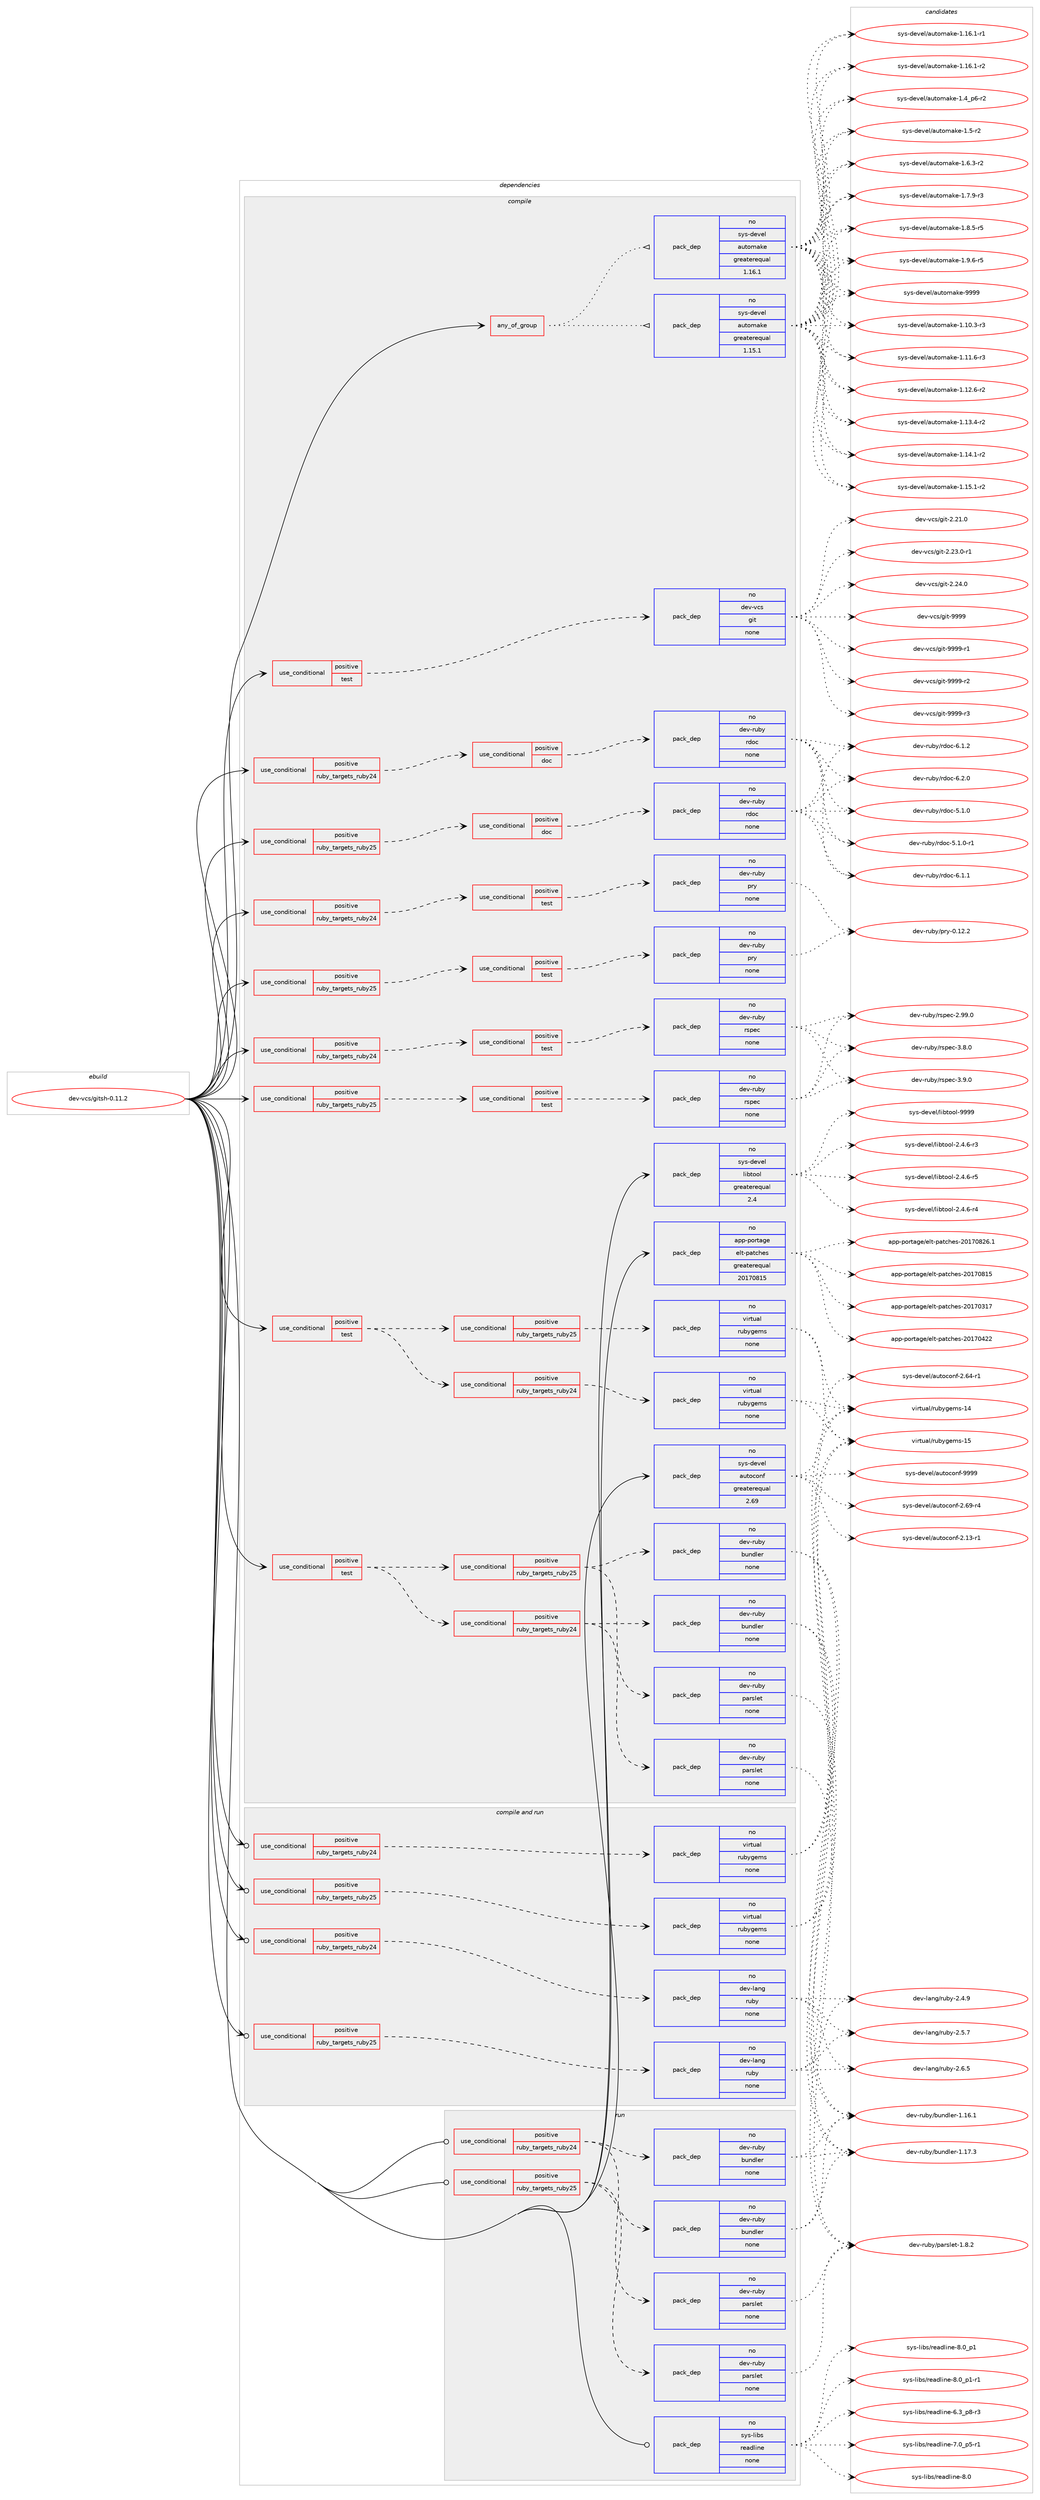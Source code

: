 digraph prolog {

# *************
# Graph options
# *************

newrank=true;
concentrate=true;
compound=true;
graph [rankdir=LR,fontname=Helvetica,fontsize=10,ranksep=1.5];#, ranksep=2.5, nodesep=0.2];
edge  [arrowhead=vee];
node  [fontname=Helvetica,fontsize=10];

# **********
# The ebuild
# **********

subgraph cluster_leftcol {
color=gray;
rank=same;
label=<<i>ebuild</i>>;
id [label="dev-vcs/gitsh-0.11.2", color=red, width=4, href="../dev-vcs/gitsh-0.11.2.svg"];
}

# ****************
# The dependencies
# ****************

subgraph cluster_midcol {
color=gray;
label=<<i>dependencies</i>>;
subgraph cluster_compile {
fillcolor="#eeeeee";
style=filled;
label=<<i>compile</i>>;
subgraph any11850 {
dependency734746 [label=<<TABLE BORDER="0" CELLBORDER="1" CELLSPACING="0" CELLPADDING="4"><TR><TD CELLPADDING="10">any_of_group</TD></TR></TABLE>>, shape=none, color=red];subgraph pack538636 {
dependency734747 [label=<<TABLE BORDER="0" CELLBORDER="1" CELLSPACING="0" CELLPADDING="4" WIDTH="220"><TR><TD ROWSPAN="6" CELLPADDING="30">pack_dep</TD></TR><TR><TD WIDTH="110">no</TD></TR><TR><TD>sys-devel</TD></TR><TR><TD>automake</TD></TR><TR><TD>greaterequal</TD></TR><TR><TD>1.16.1</TD></TR></TABLE>>, shape=none, color=blue];
}
dependency734746:e -> dependency734747:w [weight=20,style="dotted",arrowhead="oinv"];
subgraph pack538637 {
dependency734748 [label=<<TABLE BORDER="0" CELLBORDER="1" CELLSPACING="0" CELLPADDING="4" WIDTH="220"><TR><TD ROWSPAN="6" CELLPADDING="30">pack_dep</TD></TR><TR><TD WIDTH="110">no</TD></TR><TR><TD>sys-devel</TD></TR><TR><TD>automake</TD></TR><TR><TD>greaterequal</TD></TR><TR><TD>1.15.1</TD></TR></TABLE>>, shape=none, color=blue];
}
dependency734746:e -> dependency734748:w [weight=20,style="dotted",arrowhead="oinv"];
}
id:e -> dependency734746:w [weight=20,style="solid",arrowhead="vee"];
subgraph cond183881 {
dependency734749 [label=<<TABLE BORDER="0" CELLBORDER="1" CELLSPACING="0" CELLPADDING="4"><TR><TD ROWSPAN="3" CELLPADDING="10">use_conditional</TD></TR><TR><TD>positive</TD></TR><TR><TD>ruby_targets_ruby24</TD></TR></TABLE>>, shape=none, color=red];
subgraph cond183882 {
dependency734750 [label=<<TABLE BORDER="0" CELLBORDER="1" CELLSPACING="0" CELLPADDING="4"><TR><TD ROWSPAN="3" CELLPADDING="10">use_conditional</TD></TR><TR><TD>positive</TD></TR><TR><TD>doc</TD></TR></TABLE>>, shape=none, color=red];
subgraph pack538638 {
dependency734751 [label=<<TABLE BORDER="0" CELLBORDER="1" CELLSPACING="0" CELLPADDING="4" WIDTH="220"><TR><TD ROWSPAN="6" CELLPADDING="30">pack_dep</TD></TR><TR><TD WIDTH="110">no</TD></TR><TR><TD>dev-ruby</TD></TR><TR><TD>rdoc</TD></TR><TR><TD>none</TD></TR><TR><TD></TD></TR></TABLE>>, shape=none, color=blue];
}
dependency734750:e -> dependency734751:w [weight=20,style="dashed",arrowhead="vee"];
}
dependency734749:e -> dependency734750:w [weight=20,style="dashed",arrowhead="vee"];
}
id:e -> dependency734749:w [weight=20,style="solid",arrowhead="vee"];
subgraph cond183883 {
dependency734752 [label=<<TABLE BORDER="0" CELLBORDER="1" CELLSPACING="0" CELLPADDING="4"><TR><TD ROWSPAN="3" CELLPADDING="10">use_conditional</TD></TR><TR><TD>positive</TD></TR><TR><TD>ruby_targets_ruby24</TD></TR></TABLE>>, shape=none, color=red];
subgraph cond183884 {
dependency734753 [label=<<TABLE BORDER="0" CELLBORDER="1" CELLSPACING="0" CELLPADDING="4"><TR><TD ROWSPAN="3" CELLPADDING="10">use_conditional</TD></TR><TR><TD>positive</TD></TR><TR><TD>test</TD></TR></TABLE>>, shape=none, color=red];
subgraph pack538639 {
dependency734754 [label=<<TABLE BORDER="0" CELLBORDER="1" CELLSPACING="0" CELLPADDING="4" WIDTH="220"><TR><TD ROWSPAN="6" CELLPADDING="30">pack_dep</TD></TR><TR><TD WIDTH="110">no</TD></TR><TR><TD>dev-ruby</TD></TR><TR><TD>pry</TD></TR><TR><TD>none</TD></TR><TR><TD></TD></TR></TABLE>>, shape=none, color=blue];
}
dependency734753:e -> dependency734754:w [weight=20,style="dashed",arrowhead="vee"];
}
dependency734752:e -> dependency734753:w [weight=20,style="dashed",arrowhead="vee"];
}
id:e -> dependency734752:w [weight=20,style="solid",arrowhead="vee"];
subgraph cond183885 {
dependency734755 [label=<<TABLE BORDER="0" CELLBORDER="1" CELLSPACING="0" CELLPADDING="4"><TR><TD ROWSPAN="3" CELLPADDING="10">use_conditional</TD></TR><TR><TD>positive</TD></TR><TR><TD>ruby_targets_ruby24</TD></TR></TABLE>>, shape=none, color=red];
subgraph cond183886 {
dependency734756 [label=<<TABLE BORDER="0" CELLBORDER="1" CELLSPACING="0" CELLPADDING="4"><TR><TD ROWSPAN="3" CELLPADDING="10">use_conditional</TD></TR><TR><TD>positive</TD></TR><TR><TD>test</TD></TR></TABLE>>, shape=none, color=red];
subgraph pack538640 {
dependency734757 [label=<<TABLE BORDER="0" CELLBORDER="1" CELLSPACING="0" CELLPADDING="4" WIDTH="220"><TR><TD ROWSPAN="6" CELLPADDING="30">pack_dep</TD></TR><TR><TD WIDTH="110">no</TD></TR><TR><TD>dev-ruby</TD></TR><TR><TD>rspec</TD></TR><TR><TD>none</TD></TR><TR><TD></TD></TR></TABLE>>, shape=none, color=blue];
}
dependency734756:e -> dependency734757:w [weight=20,style="dashed",arrowhead="vee"];
}
dependency734755:e -> dependency734756:w [weight=20,style="dashed",arrowhead="vee"];
}
id:e -> dependency734755:w [weight=20,style="solid",arrowhead="vee"];
subgraph cond183887 {
dependency734758 [label=<<TABLE BORDER="0" CELLBORDER="1" CELLSPACING="0" CELLPADDING="4"><TR><TD ROWSPAN="3" CELLPADDING="10">use_conditional</TD></TR><TR><TD>positive</TD></TR><TR><TD>ruby_targets_ruby25</TD></TR></TABLE>>, shape=none, color=red];
subgraph cond183888 {
dependency734759 [label=<<TABLE BORDER="0" CELLBORDER="1" CELLSPACING="0" CELLPADDING="4"><TR><TD ROWSPAN="3" CELLPADDING="10">use_conditional</TD></TR><TR><TD>positive</TD></TR><TR><TD>doc</TD></TR></TABLE>>, shape=none, color=red];
subgraph pack538641 {
dependency734760 [label=<<TABLE BORDER="0" CELLBORDER="1" CELLSPACING="0" CELLPADDING="4" WIDTH="220"><TR><TD ROWSPAN="6" CELLPADDING="30">pack_dep</TD></TR><TR><TD WIDTH="110">no</TD></TR><TR><TD>dev-ruby</TD></TR><TR><TD>rdoc</TD></TR><TR><TD>none</TD></TR><TR><TD></TD></TR></TABLE>>, shape=none, color=blue];
}
dependency734759:e -> dependency734760:w [weight=20,style="dashed",arrowhead="vee"];
}
dependency734758:e -> dependency734759:w [weight=20,style="dashed",arrowhead="vee"];
}
id:e -> dependency734758:w [weight=20,style="solid",arrowhead="vee"];
subgraph cond183889 {
dependency734761 [label=<<TABLE BORDER="0" CELLBORDER="1" CELLSPACING="0" CELLPADDING="4"><TR><TD ROWSPAN="3" CELLPADDING="10">use_conditional</TD></TR><TR><TD>positive</TD></TR><TR><TD>ruby_targets_ruby25</TD></TR></TABLE>>, shape=none, color=red];
subgraph cond183890 {
dependency734762 [label=<<TABLE BORDER="0" CELLBORDER="1" CELLSPACING="0" CELLPADDING="4"><TR><TD ROWSPAN="3" CELLPADDING="10">use_conditional</TD></TR><TR><TD>positive</TD></TR><TR><TD>test</TD></TR></TABLE>>, shape=none, color=red];
subgraph pack538642 {
dependency734763 [label=<<TABLE BORDER="0" CELLBORDER="1" CELLSPACING="0" CELLPADDING="4" WIDTH="220"><TR><TD ROWSPAN="6" CELLPADDING="30">pack_dep</TD></TR><TR><TD WIDTH="110">no</TD></TR><TR><TD>dev-ruby</TD></TR><TR><TD>pry</TD></TR><TR><TD>none</TD></TR><TR><TD></TD></TR></TABLE>>, shape=none, color=blue];
}
dependency734762:e -> dependency734763:w [weight=20,style="dashed",arrowhead="vee"];
}
dependency734761:e -> dependency734762:w [weight=20,style="dashed",arrowhead="vee"];
}
id:e -> dependency734761:w [weight=20,style="solid",arrowhead="vee"];
subgraph cond183891 {
dependency734764 [label=<<TABLE BORDER="0" CELLBORDER="1" CELLSPACING="0" CELLPADDING="4"><TR><TD ROWSPAN="3" CELLPADDING="10">use_conditional</TD></TR><TR><TD>positive</TD></TR><TR><TD>ruby_targets_ruby25</TD></TR></TABLE>>, shape=none, color=red];
subgraph cond183892 {
dependency734765 [label=<<TABLE BORDER="0" CELLBORDER="1" CELLSPACING="0" CELLPADDING="4"><TR><TD ROWSPAN="3" CELLPADDING="10">use_conditional</TD></TR><TR><TD>positive</TD></TR><TR><TD>test</TD></TR></TABLE>>, shape=none, color=red];
subgraph pack538643 {
dependency734766 [label=<<TABLE BORDER="0" CELLBORDER="1" CELLSPACING="0" CELLPADDING="4" WIDTH="220"><TR><TD ROWSPAN="6" CELLPADDING="30">pack_dep</TD></TR><TR><TD WIDTH="110">no</TD></TR><TR><TD>dev-ruby</TD></TR><TR><TD>rspec</TD></TR><TR><TD>none</TD></TR><TR><TD></TD></TR></TABLE>>, shape=none, color=blue];
}
dependency734765:e -> dependency734766:w [weight=20,style="dashed",arrowhead="vee"];
}
dependency734764:e -> dependency734765:w [weight=20,style="dashed",arrowhead="vee"];
}
id:e -> dependency734764:w [weight=20,style="solid",arrowhead="vee"];
subgraph cond183893 {
dependency734767 [label=<<TABLE BORDER="0" CELLBORDER="1" CELLSPACING="0" CELLPADDING="4"><TR><TD ROWSPAN="3" CELLPADDING="10">use_conditional</TD></TR><TR><TD>positive</TD></TR><TR><TD>test</TD></TR></TABLE>>, shape=none, color=red];
subgraph cond183894 {
dependency734768 [label=<<TABLE BORDER="0" CELLBORDER="1" CELLSPACING="0" CELLPADDING="4"><TR><TD ROWSPAN="3" CELLPADDING="10">use_conditional</TD></TR><TR><TD>positive</TD></TR><TR><TD>ruby_targets_ruby24</TD></TR></TABLE>>, shape=none, color=red];
subgraph pack538644 {
dependency734769 [label=<<TABLE BORDER="0" CELLBORDER="1" CELLSPACING="0" CELLPADDING="4" WIDTH="220"><TR><TD ROWSPAN="6" CELLPADDING="30">pack_dep</TD></TR><TR><TD WIDTH="110">no</TD></TR><TR><TD>dev-ruby</TD></TR><TR><TD>bundler</TD></TR><TR><TD>none</TD></TR><TR><TD></TD></TR></TABLE>>, shape=none, color=blue];
}
dependency734768:e -> dependency734769:w [weight=20,style="dashed",arrowhead="vee"];
subgraph pack538645 {
dependency734770 [label=<<TABLE BORDER="0" CELLBORDER="1" CELLSPACING="0" CELLPADDING="4" WIDTH="220"><TR><TD ROWSPAN="6" CELLPADDING="30">pack_dep</TD></TR><TR><TD WIDTH="110">no</TD></TR><TR><TD>dev-ruby</TD></TR><TR><TD>parslet</TD></TR><TR><TD>none</TD></TR><TR><TD></TD></TR></TABLE>>, shape=none, color=blue];
}
dependency734768:e -> dependency734770:w [weight=20,style="dashed",arrowhead="vee"];
}
dependency734767:e -> dependency734768:w [weight=20,style="dashed",arrowhead="vee"];
subgraph cond183895 {
dependency734771 [label=<<TABLE BORDER="0" CELLBORDER="1" CELLSPACING="0" CELLPADDING="4"><TR><TD ROWSPAN="3" CELLPADDING="10">use_conditional</TD></TR><TR><TD>positive</TD></TR><TR><TD>ruby_targets_ruby25</TD></TR></TABLE>>, shape=none, color=red];
subgraph pack538646 {
dependency734772 [label=<<TABLE BORDER="0" CELLBORDER="1" CELLSPACING="0" CELLPADDING="4" WIDTH="220"><TR><TD ROWSPAN="6" CELLPADDING="30">pack_dep</TD></TR><TR><TD WIDTH="110">no</TD></TR><TR><TD>dev-ruby</TD></TR><TR><TD>bundler</TD></TR><TR><TD>none</TD></TR><TR><TD></TD></TR></TABLE>>, shape=none, color=blue];
}
dependency734771:e -> dependency734772:w [weight=20,style="dashed",arrowhead="vee"];
subgraph pack538647 {
dependency734773 [label=<<TABLE BORDER="0" CELLBORDER="1" CELLSPACING="0" CELLPADDING="4" WIDTH="220"><TR><TD ROWSPAN="6" CELLPADDING="30">pack_dep</TD></TR><TR><TD WIDTH="110">no</TD></TR><TR><TD>dev-ruby</TD></TR><TR><TD>parslet</TD></TR><TR><TD>none</TD></TR><TR><TD></TD></TR></TABLE>>, shape=none, color=blue];
}
dependency734771:e -> dependency734773:w [weight=20,style="dashed",arrowhead="vee"];
}
dependency734767:e -> dependency734771:w [weight=20,style="dashed",arrowhead="vee"];
}
id:e -> dependency734767:w [weight=20,style="solid",arrowhead="vee"];
subgraph cond183896 {
dependency734774 [label=<<TABLE BORDER="0" CELLBORDER="1" CELLSPACING="0" CELLPADDING="4"><TR><TD ROWSPAN="3" CELLPADDING="10">use_conditional</TD></TR><TR><TD>positive</TD></TR><TR><TD>test</TD></TR></TABLE>>, shape=none, color=red];
subgraph cond183897 {
dependency734775 [label=<<TABLE BORDER="0" CELLBORDER="1" CELLSPACING="0" CELLPADDING="4"><TR><TD ROWSPAN="3" CELLPADDING="10">use_conditional</TD></TR><TR><TD>positive</TD></TR><TR><TD>ruby_targets_ruby24</TD></TR></TABLE>>, shape=none, color=red];
subgraph pack538648 {
dependency734776 [label=<<TABLE BORDER="0" CELLBORDER="1" CELLSPACING="0" CELLPADDING="4" WIDTH="220"><TR><TD ROWSPAN="6" CELLPADDING="30">pack_dep</TD></TR><TR><TD WIDTH="110">no</TD></TR><TR><TD>virtual</TD></TR><TR><TD>rubygems</TD></TR><TR><TD>none</TD></TR><TR><TD></TD></TR></TABLE>>, shape=none, color=blue];
}
dependency734775:e -> dependency734776:w [weight=20,style="dashed",arrowhead="vee"];
}
dependency734774:e -> dependency734775:w [weight=20,style="dashed",arrowhead="vee"];
subgraph cond183898 {
dependency734777 [label=<<TABLE BORDER="0" CELLBORDER="1" CELLSPACING="0" CELLPADDING="4"><TR><TD ROWSPAN="3" CELLPADDING="10">use_conditional</TD></TR><TR><TD>positive</TD></TR><TR><TD>ruby_targets_ruby25</TD></TR></TABLE>>, shape=none, color=red];
subgraph pack538649 {
dependency734778 [label=<<TABLE BORDER="0" CELLBORDER="1" CELLSPACING="0" CELLPADDING="4" WIDTH="220"><TR><TD ROWSPAN="6" CELLPADDING="30">pack_dep</TD></TR><TR><TD WIDTH="110">no</TD></TR><TR><TD>virtual</TD></TR><TR><TD>rubygems</TD></TR><TR><TD>none</TD></TR><TR><TD></TD></TR></TABLE>>, shape=none, color=blue];
}
dependency734777:e -> dependency734778:w [weight=20,style="dashed",arrowhead="vee"];
}
dependency734774:e -> dependency734777:w [weight=20,style="dashed",arrowhead="vee"];
}
id:e -> dependency734774:w [weight=20,style="solid",arrowhead="vee"];
subgraph cond183899 {
dependency734779 [label=<<TABLE BORDER="0" CELLBORDER="1" CELLSPACING="0" CELLPADDING="4"><TR><TD ROWSPAN="3" CELLPADDING="10">use_conditional</TD></TR><TR><TD>positive</TD></TR><TR><TD>test</TD></TR></TABLE>>, shape=none, color=red];
subgraph pack538650 {
dependency734780 [label=<<TABLE BORDER="0" CELLBORDER="1" CELLSPACING="0" CELLPADDING="4" WIDTH="220"><TR><TD ROWSPAN="6" CELLPADDING="30">pack_dep</TD></TR><TR><TD WIDTH="110">no</TD></TR><TR><TD>dev-vcs</TD></TR><TR><TD>git</TD></TR><TR><TD>none</TD></TR><TR><TD></TD></TR></TABLE>>, shape=none, color=blue];
}
dependency734779:e -> dependency734780:w [weight=20,style="dashed",arrowhead="vee"];
}
id:e -> dependency734779:w [weight=20,style="solid",arrowhead="vee"];
subgraph pack538651 {
dependency734781 [label=<<TABLE BORDER="0" CELLBORDER="1" CELLSPACING="0" CELLPADDING="4" WIDTH="220"><TR><TD ROWSPAN="6" CELLPADDING="30">pack_dep</TD></TR><TR><TD WIDTH="110">no</TD></TR><TR><TD>app-portage</TD></TR><TR><TD>elt-patches</TD></TR><TR><TD>greaterequal</TD></TR><TR><TD>20170815</TD></TR></TABLE>>, shape=none, color=blue];
}
id:e -> dependency734781:w [weight=20,style="solid",arrowhead="vee"];
subgraph pack538652 {
dependency734782 [label=<<TABLE BORDER="0" CELLBORDER="1" CELLSPACING="0" CELLPADDING="4" WIDTH="220"><TR><TD ROWSPAN="6" CELLPADDING="30">pack_dep</TD></TR><TR><TD WIDTH="110">no</TD></TR><TR><TD>sys-devel</TD></TR><TR><TD>autoconf</TD></TR><TR><TD>greaterequal</TD></TR><TR><TD>2.69</TD></TR></TABLE>>, shape=none, color=blue];
}
id:e -> dependency734782:w [weight=20,style="solid",arrowhead="vee"];
subgraph pack538653 {
dependency734783 [label=<<TABLE BORDER="0" CELLBORDER="1" CELLSPACING="0" CELLPADDING="4" WIDTH="220"><TR><TD ROWSPAN="6" CELLPADDING="30">pack_dep</TD></TR><TR><TD WIDTH="110">no</TD></TR><TR><TD>sys-devel</TD></TR><TR><TD>libtool</TD></TR><TR><TD>greaterequal</TD></TR><TR><TD>2.4</TD></TR></TABLE>>, shape=none, color=blue];
}
id:e -> dependency734783:w [weight=20,style="solid",arrowhead="vee"];
}
subgraph cluster_compileandrun {
fillcolor="#eeeeee";
style=filled;
label=<<i>compile and run</i>>;
subgraph cond183900 {
dependency734784 [label=<<TABLE BORDER="0" CELLBORDER="1" CELLSPACING="0" CELLPADDING="4"><TR><TD ROWSPAN="3" CELLPADDING="10">use_conditional</TD></TR><TR><TD>positive</TD></TR><TR><TD>ruby_targets_ruby24</TD></TR></TABLE>>, shape=none, color=red];
subgraph pack538654 {
dependency734785 [label=<<TABLE BORDER="0" CELLBORDER="1" CELLSPACING="0" CELLPADDING="4" WIDTH="220"><TR><TD ROWSPAN="6" CELLPADDING="30">pack_dep</TD></TR><TR><TD WIDTH="110">no</TD></TR><TR><TD>dev-lang</TD></TR><TR><TD>ruby</TD></TR><TR><TD>none</TD></TR><TR><TD></TD></TR></TABLE>>, shape=none, color=blue];
}
dependency734784:e -> dependency734785:w [weight=20,style="dashed",arrowhead="vee"];
}
id:e -> dependency734784:w [weight=20,style="solid",arrowhead="odotvee"];
subgraph cond183901 {
dependency734786 [label=<<TABLE BORDER="0" CELLBORDER="1" CELLSPACING="0" CELLPADDING="4"><TR><TD ROWSPAN="3" CELLPADDING="10">use_conditional</TD></TR><TR><TD>positive</TD></TR><TR><TD>ruby_targets_ruby24</TD></TR></TABLE>>, shape=none, color=red];
subgraph pack538655 {
dependency734787 [label=<<TABLE BORDER="0" CELLBORDER="1" CELLSPACING="0" CELLPADDING="4" WIDTH="220"><TR><TD ROWSPAN="6" CELLPADDING="30">pack_dep</TD></TR><TR><TD WIDTH="110">no</TD></TR><TR><TD>virtual</TD></TR><TR><TD>rubygems</TD></TR><TR><TD>none</TD></TR><TR><TD></TD></TR></TABLE>>, shape=none, color=blue];
}
dependency734786:e -> dependency734787:w [weight=20,style="dashed",arrowhead="vee"];
}
id:e -> dependency734786:w [weight=20,style="solid",arrowhead="odotvee"];
subgraph cond183902 {
dependency734788 [label=<<TABLE BORDER="0" CELLBORDER="1" CELLSPACING="0" CELLPADDING="4"><TR><TD ROWSPAN="3" CELLPADDING="10">use_conditional</TD></TR><TR><TD>positive</TD></TR><TR><TD>ruby_targets_ruby25</TD></TR></TABLE>>, shape=none, color=red];
subgraph pack538656 {
dependency734789 [label=<<TABLE BORDER="0" CELLBORDER="1" CELLSPACING="0" CELLPADDING="4" WIDTH="220"><TR><TD ROWSPAN="6" CELLPADDING="30">pack_dep</TD></TR><TR><TD WIDTH="110">no</TD></TR><TR><TD>dev-lang</TD></TR><TR><TD>ruby</TD></TR><TR><TD>none</TD></TR><TR><TD></TD></TR></TABLE>>, shape=none, color=blue];
}
dependency734788:e -> dependency734789:w [weight=20,style="dashed",arrowhead="vee"];
}
id:e -> dependency734788:w [weight=20,style="solid",arrowhead="odotvee"];
subgraph cond183903 {
dependency734790 [label=<<TABLE BORDER="0" CELLBORDER="1" CELLSPACING="0" CELLPADDING="4"><TR><TD ROWSPAN="3" CELLPADDING="10">use_conditional</TD></TR><TR><TD>positive</TD></TR><TR><TD>ruby_targets_ruby25</TD></TR></TABLE>>, shape=none, color=red];
subgraph pack538657 {
dependency734791 [label=<<TABLE BORDER="0" CELLBORDER="1" CELLSPACING="0" CELLPADDING="4" WIDTH="220"><TR><TD ROWSPAN="6" CELLPADDING="30">pack_dep</TD></TR><TR><TD WIDTH="110">no</TD></TR><TR><TD>virtual</TD></TR><TR><TD>rubygems</TD></TR><TR><TD>none</TD></TR><TR><TD></TD></TR></TABLE>>, shape=none, color=blue];
}
dependency734790:e -> dependency734791:w [weight=20,style="dashed",arrowhead="vee"];
}
id:e -> dependency734790:w [weight=20,style="solid",arrowhead="odotvee"];
}
subgraph cluster_run {
fillcolor="#eeeeee";
style=filled;
label=<<i>run</i>>;
subgraph cond183904 {
dependency734792 [label=<<TABLE BORDER="0" CELLBORDER="1" CELLSPACING="0" CELLPADDING="4"><TR><TD ROWSPAN="3" CELLPADDING="10">use_conditional</TD></TR><TR><TD>positive</TD></TR><TR><TD>ruby_targets_ruby24</TD></TR></TABLE>>, shape=none, color=red];
subgraph pack538658 {
dependency734793 [label=<<TABLE BORDER="0" CELLBORDER="1" CELLSPACING="0" CELLPADDING="4" WIDTH="220"><TR><TD ROWSPAN="6" CELLPADDING="30">pack_dep</TD></TR><TR><TD WIDTH="110">no</TD></TR><TR><TD>dev-ruby</TD></TR><TR><TD>bundler</TD></TR><TR><TD>none</TD></TR><TR><TD></TD></TR></TABLE>>, shape=none, color=blue];
}
dependency734792:e -> dependency734793:w [weight=20,style="dashed",arrowhead="vee"];
subgraph pack538659 {
dependency734794 [label=<<TABLE BORDER="0" CELLBORDER="1" CELLSPACING="0" CELLPADDING="4" WIDTH="220"><TR><TD ROWSPAN="6" CELLPADDING="30">pack_dep</TD></TR><TR><TD WIDTH="110">no</TD></TR><TR><TD>dev-ruby</TD></TR><TR><TD>parslet</TD></TR><TR><TD>none</TD></TR><TR><TD></TD></TR></TABLE>>, shape=none, color=blue];
}
dependency734792:e -> dependency734794:w [weight=20,style="dashed",arrowhead="vee"];
}
id:e -> dependency734792:w [weight=20,style="solid",arrowhead="odot"];
subgraph cond183905 {
dependency734795 [label=<<TABLE BORDER="0" CELLBORDER="1" CELLSPACING="0" CELLPADDING="4"><TR><TD ROWSPAN="3" CELLPADDING="10">use_conditional</TD></TR><TR><TD>positive</TD></TR><TR><TD>ruby_targets_ruby25</TD></TR></TABLE>>, shape=none, color=red];
subgraph pack538660 {
dependency734796 [label=<<TABLE BORDER="0" CELLBORDER="1" CELLSPACING="0" CELLPADDING="4" WIDTH="220"><TR><TD ROWSPAN="6" CELLPADDING="30">pack_dep</TD></TR><TR><TD WIDTH="110">no</TD></TR><TR><TD>dev-ruby</TD></TR><TR><TD>bundler</TD></TR><TR><TD>none</TD></TR><TR><TD></TD></TR></TABLE>>, shape=none, color=blue];
}
dependency734795:e -> dependency734796:w [weight=20,style="dashed",arrowhead="vee"];
subgraph pack538661 {
dependency734797 [label=<<TABLE BORDER="0" CELLBORDER="1" CELLSPACING="0" CELLPADDING="4" WIDTH="220"><TR><TD ROWSPAN="6" CELLPADDING="30">pack_dep</TD></TR><TR><TD WIDTH="110">no</TD></TR><TR><TD>dev-ruby</TD></TR><TR><TD>parslet</TD></TR><TR><TD>none</TD></TR><TR><TD></TD></TR></TABLE>>, shape=none, color=blue];
}
dependency734795:e -> dependency734797:w [weight=20,style="dashed",arrowhead="vee"];
}
id:e -> dependency734795:w [weight=20,style="solid",arrowhead="odot"];
subgraph pack538662 {
dependency734798 [label=<<TABLE BORDER="0" CELLBORDER="1" CELLSPACING="0" CELLPADDING="4" WIDTH="220"><TR><TD ROWSPAN="6" CELLPADDING="30">pack_dep</TD></TR><TR><TD WIDTH="110">no</TD></TR><TR><TD>sys-libs</TD></TR><TR><TD>readline</TD></TR><TR><TD>none</TD></TR><TR><TD></TD></TR></TABLE>>, shape=none, color=blue];
}
id:e -> dependency734798:w [weight=20,style="solid",arrowhead="odot"];
}
}

# **************
# The candidates
# **************

subgraph cluster_choices {
rank=same;
color=gray;
label=<<i>candidates</i>>;

subgraph choice538636 {
color=black;
nodesep=1;
choice11512111545100101118101108479711711611110997107101454946494846514511451 [label="sys-devel/automake-1.10.3-r3", color=red, width=4,href="../sys-devel/automake-1.10.3-r3.svg"];
choice11512111545100101118101108479711711611110997107101454946494946544511451 [label="sys-devel/automake-1.11.6-r3", color=red, width=4,href="../sys-devel/automake-1.11.6-r3.svg"];
choice11512111545100101118101108479711711611110997107101454946495046544511450 [label="sys-devel/automake-1.12.6-r2", color=red, width=4,href="../sys-devel/automake-1.12.6-r2.svg"];
choice11512111545100101118101108479711711611110997107101454946495146524511450 [label="sys-devel/automake-1.13.4-r2", color=red, width=4,href="../sys-devel/automake-1.13.4-r2.svg"];
choice11512111545100101118101108479711711611110997107101454946495246494511450 [label="sys-devel/automake-1.14.1-r2", color=red, width=4,href="../sys-devel/automake-1.14.1-r2.svg"];
choice11512111545100101118101108479711711611110997107101454946495346494511450 [label="sys-devel/automake-1.15.1-r2", color=red, width=4,href="../sys-devel/automake-1.15.1-r2.svg"];
choice11512111545100101118101108479711711611110997107101454946495446494511449 [label="sys-devel/automake-1.16.1-r1", color=red, width=4,href="../sys-devel/automake-1.16.1-r1.svg"];
choice11512111545100101118101108479711711611110997107101454946495446494511450 [label="sys-devel/automake-1.16.1-r2", color=red, width=4,href="../sys-devel/automake-1.16.1-r2.svg"];
choice115121115451001011181011084797117116111109971071014549465295112544511450 [label="sys-devel/automake-1.4_p6-r2", color=red, width=4,href="../sys-devel/automake-1.4_p6-r2.svg"];
choice11512111545100101118101108479711711611110997107101454946534511450 [label="sys-devel/automake-1.5-r2", color=red, width=4,href="../sys-devel/automake-1.5-r2.svg"];
choice115121115451001011181011084797117116111109971071014549465446514511450 [label="sys-devel/automake-1.6.3-r2", color=red, width=4,href="../sys-devel/automake-1.6.3-r2.svg"];
choice115121115451001011181011084797117116111109971071014549465546574511451 [label="sys-devel/automake-1.7.9-r3", color=red, width=4,href="../sys-devel/automake-1.7.9-r3.svg"];
choice115121115451001011181011084797117116111109971071014549465646534511453 [label="sys-devel/automake-1.8.5-r5", color=red, width=4,href="../sys-devel/automake-1.8.5-r5.svg"];
choice115121115451001011181011084797117116111109971071014549465746544511453 [label="sys-devel/automake-1.9.6-r5", color=red, width=4,href="../sys-devel/automake-1.9.6-r5.svg"];
choice115121115451001011181011084797117116111109971071014557575757 [label="sys-devel/automake-9999", color=red, width=4,href="../sys-devel/automake-9999.svg"];
dependency734747:e -> choice11512111545100101118101108479711711611110997107101454946494846514511451:w [style=dotted,weight="100"];
dependency734747:e -> choice11512111545100101118101108479711711611110997107101454946494946544511451:w [style=dotted,weight="100"];
dependency734747:e -> choice11512111545100101118101108479711711611110997107101454946495046544511450:w [style=dotted,weight="100"];
dependency734747:e -> choice11512111545100101118101108479711711611110997107101454946495146524511450:w [style=dotted,weight="100"];
dependency734747:e -> choice11512111545100101118101108479711711611110997107101454946495246494511450:w [style=dotted,weight="100"];
dependency734747:e -> choice11512111545100101118101108479711711611110997107101454946495346494511450:w [style=dotted,weight="100"];
dependency734747:e -> choice11512111545100101118101108479711711611110997107101454946495446494511449:w [style=dotted,weight="100"];
dependency734747:e -> choice11512111545100101118101108479711711611110997107101454946495446494511450:w [style=dotted,weight="100"];
dependency734747:e -> choice115121115451001011181011084797117116111109971071014549465295112544511450:w [style=dotted,weight="100"];
dependency734747:e -> choice11512111545100101118101108479711711611110997107101454946534511450:w [style=dotted,weight="100"];
dependency734747:e -> choice115121115451001011181011084797117116111109971071014549465446514511450:w [style=dotted,weight="100"];
dependency734747:e -> choice115121115451001011181011084797117116111109971071014549465546574511451:w [style=dotted,weight="100"];
dependency734747:e -> choice115121115451001011181011084797117116111109971071014549465646534511453:w [style=dotted,weight="100"];
dependency734747:e -> choice115121115451001011181011084797117116111109971071014549465746544511453:w [style=dotted,weight="100"];
dependency734747:e -> choice115121115451001011181011084797117116111109971071014557575757:w [style=dotted,weight="100"];
}
subgraph choice538637 {
color=black;
nodesep=1;
choice11512111545100101118101108479711711611110997107101454946494846514511451 [label="sys-devel/automake-1.10.3-r3", color=red, width=4,href="../sys-devel/automake-1.10.3-r3.svg"];
choice11512111545100101118101108479711711611110997107101454946494946544511451 [label="sys-devel/automake-1.11.6-r3", color=red, width=4,href="../sys-devel/automake-1.11.6-r3.svg"];
choice11512111545100101118101108479711711611110997107101454946495046544511450 [label="sys-devel/automake-1.12.6-r2", color=red, width=4,href="../sys-devel/automake-1.12.6-r2.svg"];
choice11512111545100101118101108479711711611110997107101454946495146524511450 [label="sys-devel/automake-1.13.4-r2", color=red, width=4,href="../sys-devel/automake-1.13.4-r2.svg"];
choice11512111545100101118101108479711711611110997107101454946495246494511450 [label="sys-devel/automake-1.14.1-r2", color=red, width=4,href="../sys-devel/automake-1.14.1-r2.svg"];
choice11512111545100101118101108479711711611110997107101454946495346494511450 [label="sys-devel/automake-1.15.1-r2", color=red, width=4,href="../sys-devel/automake-1.15.1-r2.svg"];
choice11512111545100101118101108479711711611110997107101454946495446494511449 [label="sys-devel/automake-1.16.1-r1", color=red, width=4,href="../sys-devel/automake-1.16.1-r1.svg"];
choice11512111545100101118101108479711711611110997107101454946495446494511450 [label="sys-devel/automake-1.16.1-r2", color=red, width=4,href="../sys-devel/automake-1.16.1-r2.svg"];
choice115121115451001011181011084797117116111109971071014549465295112544511450 [label="sys-devel/automake-1.4_p6-r2", color=red, width=4,href="../sys-devel/automake-1.4_p6-r2.svg"];
choice11512111545100101118101108479711711611110997107101454946534511450 [label="sys-devel/automake-1.5-r2", color=red, width=4,href="../sys-devel/automake-1.5-r2.svg"];
choice115121115451001011181011084797117116111109971071014549465446514511450 [label="sys-devel/automake-1.6.3-r2", color=red, width=4,href="../sys-devel/automake-1.6.3-r2.svg"];
choice115121115451001011181011084797117116111109971071014549465546574511451 [label="sys-devel/automake-1.7.9-r3", color=red, width=4,href="../sys-devel/automake-1.7.9-r3.svg"];
choice115121115451001011181011084797117116111109971071014549465646534511453 [label="sys-devel/automake-1.8.5-r5", color=red, width=4,href="../sys-devel/automake-1.8.5-r5.svg"];
choice115121115451001011181011084797117116111109971071014549465746544511453 [label="sys-devel/automake-1.9.6-r5", color=red, width=4,href="../sys-devel/automake-1.9.6-r5.svg"];
choice115121115451001011181011084797117116111109971071014557575757 [label="sys-devel/automake-9999", color=red, width=4,href="../sys-devel/automake-9999.svg"];
dependency734748:e -> choice11512111545100101118101108479711711611110997107101454946494846514511451:w [style=dotted,weight="100"];
dependency734748:e -> choice11512111545100101118101108479711711611110997107101454946494946544511451:w [style=dotted,weight="100"];
dependency734748:e -> choice11512111545100101118101108479711711611110997107101454946495046544511450:w [style=dotted,weight="100"];
dependency734748:e -> choice11512111545100101118101108479711711611110997107101454946495146524511450:w [style=dotted,weight="100"];
dependency734748:e -> choice11512111545100101118101108479711711611110997107101454946495246494511450:w [style=dotted,weight="100"];
dependency734748:e -> choice11512111545100101118101108479711711611110997107101454946495346494511450:w [style=dotted,weight="100"];
dependency734748:e -> choice11512111545100101118101108479711711611110997107101454946495446494511449:w [style=dotted,weight="100"];
dependency734748:e -> choice11512111545100101118101108479711711611110997107101454946495446494511450:w [style=dotted,weight="100"];
dependency734748:e -> choice115121115451001011181011084797117116111109971071014549465295112544511450:w [style=dotted,weight="100"];
dependency734748:e -> choice11512111545100101118101108479711711611110997107101454946534511450:w [style=dotted,weight="100"];
dependency734748:e -> choice115121115451001011181011084797117116111109971071014549465446514511450:w [style=dotted,weight="100"];
dependency734748:e -> choice115121115451001011181011084797117116111109971071014549465546574511451:w [style=dotted,weight="100"];
dependency734748:e -> choice115121115451001011181011084797117116111109971071014549465646534511453:w [style=dotted,weight="100"];
dependency734748:e -> choice115121115451001011181011084797117116111109971071014549465746544511453:w [style=dotted,weight="100"];
dependency734748:e -> choice115121115451001011181011084797117116111109971071014557575757:w [style=dotted,weight="100"];
}
subgraph choice538638 {
color=black;
nodesep=1;
choice10010111845114117981214711410011199455346494648 [label="dev-ruby/rdoc-5.1.0", color=red, width=4,href="../dev-ruby/rdoc-5.1.0.svg"];
choice100101118451141179812147114100111994553464946484511449 [label="dev-ruby/rdoc-5.1.0-r1", color=red, width=4,href="../dev-ruby/rdoc-5.1.0-r1.svg"];
choice10010111845114117981214711410011199455446494649 [label="dev-ruby/rdoc-6.1.1", color=red, width=4,href="../dev-ruby/rdoc-6.1.1.svg"];
choice10010111845114117981214711410011199455446494650 [label="dev-ruby/rdoc-6.1.2", color=red, width=4,href="../dev-ruby/rdoc-6.1.2.svg"];
choice10010111845114117981214711410011199455446504648 [label="dev-ruby/rdoc-6.2.0", color=red, width=4,href="../dev-ruby/rdoc-6.2.0.svg"];
dependency734751:e -> choice10010111845114117981214711410011199455346494648:w [style=dotted,weight="100"];
dependency734751:e -> choice100101118451141179812147114100111994553464946484511449:w [style=dotted,weight="100"];
dependency734751:e -> choice10010111845114117981214711410011199455446494649:w [style=dotted,weight="100"];
dependency734751:e -> choice10010111845114117981214711410011199455446494650:w [style=dotted,weight="100"];
dependency734751:e -> choice10010111845114117981214711410011199455446504648:w [style=dotted,weight="100"];
}
subgraph choice538639 {
color=black;
nodesep=1;
choice10010111845114117981214711211412145484649504650 [label="dev-ruby/pry-0.12.2", color=red, width=4,href="../dev-ruby/pry-0.12.2.svg"];
dependency734754:e -> choice10010111845114117981214711211412145484649504650:w [style=dotted,weight="100"];
}
subgraph choice538640 {
color=black;
nodesep=1;
choice1001011184511411798121471141151121019945504657574648 [label="dev-ruby/rspec-2.99.0", color=red, width=4,href="../dev-ruby/rspec-2.99.0.svg"];
choice10010111845114117981214711411511210199455146564648 [label="dev-ruby/rspec-3.8.0", color=red, width=4,href="../dev-ruby/rspec-3.8.0.svg"];
choice10010111845114117981214711411511210199455146574648 [label="dev-ruby/rspec-3.9.0", color=red, width=4,href="../dev-ruby/rspec-3.9.0.svg"];
dependency734757:e -> choice1001011184511411798121471141151121019945504657574648:w [style=dotted,weight="100"];
dependency734757:e -> choice10010111845114117981214711411511210199455146564648:w [style=dotted,weight="100"];
dependency734757:e -> choice10010111845114117981214711411511210199455146574648:w [style=dotted,weight="100"];
}
subgraph choice538641 {
color=black;
nodesep=1;
choice10010111845114117981214711410011199455346494648 [label="dev-ruby/rdoc-5.1.0", color=red, width=4,href="../dev-ruby/rdoc-5.1.0.svg"];
choice100101118451141179812147114100111994553464946484511449 [label="dev-ruby/rdoc-5.1.0-r1", color=red, width=4,href="../dev-ruby/rdoc-5.1.0-r1.svg"];
choice10010111845114117981214711410011199455446494649 [label="dev-ruby/rdoc-6.1.1", color=red, width=4,href="../dev-ruby/rdoc-6.1.1.svg"];
choice10010111845114117981214711410011199455446494650 [label="dev-ruby/rdoc-6.1.2", color=red, width=4,href="../dev-ruby/rdoc-6.1.2.svg"];
choice10010111845114117981214711410011199455446504648 [label="dev-ruby/rdoc-6.2.0", color=red, width=4,href="../dev-ruby/rdoc-6.2.0.svg"];
dependency734760:e -> choice10010111845114117981214711410011199455346494648:w [style=dotted,weight="100"];
dependency734760:e -> choice100101118451141179812147114100111994553464946484511449:w [style=dotted,weight="100"];
dependency734760:e -> choice10010111845114117981214711410011199455446494649:w [style=dotted,weight="100"];
dependency734760:e -> choice10010111845114117981214711410011199455446494650:w [style=dotted,weight="100"];
dependency734760:e -> choice10010111845114117981214711410011199455446504648:w [style=dotted,weight="100"];
}
subgraph choice538642 {
color=black;
nodesep=1;
choice10010111845114117981214711211412145484649504650 [label="dev-ruby/pry-0.12.2", color=red, width=4,href="../dev-ruby/pry-0.12.2.svg"];
dependency734763:e -> choice10010111845114117981214711211412145484649504650:w [style=dotted,weight="100"];
}
subgraph choice538643 {
color=black;
nodesep=1;
choice1001011184511411798121471141151121019945504657574648 [label="dev-ruby/rspec-2.99.0", color=red, width=4,href="../dev-ruby/rspec-2.99.0.svg"];
choice10010111845114117981214711411511210199455146564648 [label="dev-ruby/rspec-3.8.0", color=red, width=4,href="../dev-ruby/rspec-3.8.0.svg"];
choice10010111845114117981214711411511210199455146574648 [label="dev-ruby/rspec-3.9.0", color=red, width=4,href="../dev-ruby/rspec-3.9.0.svg"];
dependency734766:e -> choice1001011184511411798121471141151121019945504657574648:w [style=dotted,weight="100"];
dependency734766:e -> choice10010111845114117981214711411511210199455146564648:w [style=dotted,weight="100"];
dependency734766:e -> choice10010111845114117981214711411511210199455146574648:w [style=dotted,weight="100"];
}
subgraph choice538644 {
color=black;
nodesep=1;
choice1001011184511411798121479811711010010810111445494649544649 [label="dev-ruby/bundler-1.16.1", color=red, width=4,href="../dev-ruby/bundler-1.16.1.svg"];
choice1001011184511411798121479811711010010810111445494649554651 [label="dev-ruby/bundler-1.17.3", color=red, width=4,href="../dev-ruby/bundler-1.17.3.svg"];
dependency734769:e -> choice1001011184511411798121479811711010010810111445494649544649:w [style=dotted,weight="100"];
dependency734769:e -> choice1001011184511411798121479811711010010810111445494649554651:w [style=dotted,weight="100"];
}
subgraph choice538645 {
color=black;
nodesep=1;
choice10010111845114117981214711297114115108101116454946564650 [label="dev-ruby/parslet-1.8.2", color=red, width=4,href="../dev-ruby/parslet-1.8.2.svg"];
dependency734770:e -> choice10010111845114117981214711297114115108101116454946564650:w [style=dotted,weight="100"];
}
subgraph choice538646 {
color=black;
nodesep=1;
choice1001011184511411798121479811711010010810111445494649544649 [label="dev-ruby/bundler-1.16.1", color=red, width=4,href="../dev-ruby/bundler-1.16.1.svg"];
choice1001011184511411798121479811711010010810111445494649554651 [label="dev-ruby/bundler-1.17.3", color=red, width=4,href="../dev-ruby/bundler-1.17.3.svg"];
dependency734772:e -> choice1001011184511411798121479811711010010810111445494649544649:w [style=dotted,weight="100"];
dependency734772:e -> choice1001011184511411798121479811711010010810111445494649554651:w [style=dotted,weight="100"];
}
subgraph choice538647 {
color=black;
nodesep=1;
choice10010111845114117981214711297114115108101116454946564650 [label="dev-ruby/parslet-1.8.2", color=red, width=4,href="../dev-ruby/parslet-1.8.2.svg"];
dependency734773:e -> choice10010111845114117981214711297114115108101116454946564650:w [style=dotted,weight="100"];
}
subgraph choice538648 {
color=black;
nodesep=1;
choice118105114116117971084711411798121103101109115454952 [label="virtual/rubygems-14", color=red, width=4,href="../virtual/rubygems-14.svg"];
choice118105114116117971084711411798121103101109115454953 [label="virtual/rubygems-15", color=red, width=4,href="../virtual/rubygems-15.svg"];
dependency734776:e -> choice118105114116117971084711411798121103101109115454952:w [style=dotted,weight="100"];
dependency734776:e -> choice118105114116117971084711411798121103101109115454953:w [style=dotted,weight="100"];
}
subgraph choice538649 {
color=black;
nodesep=1;
choice118105114116117971084711411798121103101109115454952 [label="virtual/rubygems-14", color=red, width=4,href="../virtual/rubygems-14.svg"];
choice118105114116117971084711411798121103101109115454953 [label="virtual/rubygems-15", color=red, width=4,href="../virtual/rubygems-15.svg"];
dependency734778:e -> choice118105114116117971084711411798121103101109115454952:w [style=dotted,weight="100"];
dependency734778:e -> choice118105114116117971084711411798121103101109115454953:w [style=dotted,weight="100"];
}
subgraph choice538650 {
color=black;
nodesep=1;
choice10010111845118991154710310511645504650494648 [label="dev-vcs/git-2.21.0", color=red, width=4,href="../dev-vcs/git-2.21.0.svg"];
choice100101118451189911547103105116455046505146484511449 [label="dev-vcs/git-2.23.0-r1", color=red, width=4,href="../dev-vcs/git-2.23.0-r1.svg"];
choice10010111845118991154710310511645504650524648 [label="dev-vcs/git-2.24.0", color=red, width=4,href="../dev-vcs/git-2.24.0.svg"];
choice1001011184511899115471031051164557575757 [label="dev-vcs/git-9999", color=red, width=4,href="../dev-vcs/git-9999.svg"];
choice10010111845118991154710310511645575757574511449 [label="dev-vcs/git-9999-r1", color=red, width=4,href="../dev-vcs/git-9999-r1.svg"];
choice10010111845118991154710310511645575757574511450 [label="dev-vcs/git-9999-r2", color=red, width=4,href="../dev-vcs/git-9999-r2.svg"];
choice10010111845118991154710310511645575757574511451 [label="dev-vcs/git-9999-r3", color=red, width=4,href="../dev-vcs/git-9999-r3.svg"];
dependency734780:e -> choice10010111845118991154710310511645504650494648:w [style=dotted,weight="100"];
dependency734780:e -> choice100101118451189911547103105116455046505146484511449:w [style=dotted,weight="100"];
dependency734780:e -> choice10010111845118991154710310511645504650524648:w [style=dotted,weight="100"];
dependency734780:e -> choice1001011184511899115471031051164557575757:w [style=dotted,weight="100"];
dependency734780:e -> choice10010111845118991154710310511645575757574511449:w [style=dotted,weight="100"];
dependency734780:e -> choice10010111845118991154710310511645575757574511450:w [style=dotted,weight="100"];
dependency734780:e -> choice10010111845118991154710310511645575757574511451:w [style=dotted,weight="100"];
}
subgraph choice538651 {
color=black;
nodesep=1;
choice97112112451121111141169710310147101108116451129711699104101115455048495548514955 [label="app-portage/elt-patches-20170317", color=red, width=4,href="../app-portage/elt-patches-20170317.svg"];
choice97112112451121111141169710310147101108116451129711699104101115455048495548525050 [label="app-portage/elt-patches-20170422", color=red, width=4,href="../app-portage/elt-patches-20170422.svg"];
choice97112112451121111141169710310147101108116451129711699104101115455048495548564953 [label="app-portage/elt-patches-20170815", color=red, width=4,href="../app-portage/elt-patches-20170815.svg"];
choice971121124511211111411697103101471011081164511297116991041011154550484955485650544649 [label="app-portage/elt-patches-20170826.1", color=red, width=4,href="../app-portage/elt-patches-20170826.1.svg"];
dependency734781:e -> choice97112112451121111141169710310147101108116451129711699104101115455048495548514955:w [style=dotted,weight="100"];
dependency734781:e -> choice97112112451121111141169710310147101108116451129711699104101115455048495548525050:w [style=dotted,weight="100"];
dependency734781:e -> choice97112112451121111141169710310147101108116451129711699104101115455048495548564953:w [style=dotted,weight="100"];
dependency734781:e -> choice971121124511211111411697103101471011081164511297116991041011154550484955485650544649:w [style=dotted,weight="100"];
}
subgraph choice538652 {
color=black;
nodesep=1;
choice1151211154510010111810110847971171161119911111010245504649514511449 [label="sys-devel/autoconf-2.13-r1", color=red, width=4,href="../sys-devel/autoconf-2.13-r1.svg"];
choice1151211154510010111810110847971171161119911111010245504654524511449 [label="sys-devel/autoconf-2.64-r1", color=red, width=4,href="../sys-devel/autoconf-2.64-r1.svg"];
choice1151211154510010111810110847971171161119911111010245504654574511452 [label="sys-devel/autoconf-2.69-r4", color=red, width=4,href="../sys-devel/autoconf-2.69-r4.svg"];
choice115121115451001011181011084797117116111991111101024557575757 [label="sys-devel/autoconf-9999", color=red, width=4,href="../sys-devel/autoconf-9999.svg"];
dependency734782:e -> choice1151211154510010111810110847971171161119911111010245504649514511449:w [style=dotted,weight="100"];
dependency734782:e -> choice1151211154510010111810110847971171161119911111010245504654524511449:w [style=dotted,weight="100"];
dependency734782:e -> choice1151211154510010111810110847971171161119911111010245504654574511452:w [style=dotted,weight="100"];
dependency734782:e -> choice115121115451001011181011084797117116111991111101024557575757:w [style=dotted,weight="100"];
}
subgraph choice538653 {
color=black;
nodesep=1;
choice1151211154510010111810110847108105981161111111084550465246544511451 [label="sys-devel/libtool-2.4.6-r3", color=red, width=4,href="../sys-devel/libtool-2.4.6-r3.svg"];
choice1151211154510010111810110847108105981161111111084550465246544511452 [label="sys-devel/libtool-2.4.6-r4", color=red, width=4,href="../sys-devel/libtool-2.4.6-r4.svg"];
choice1151211154510010111810110847108105981161111111084550465246544511453 [label="sys-devel/libtool-2.4.6-r5", color=red, width=4,href="../sys-devel/libtool-2.4.6-r5.svg"];
choice1151211154510010111810110847108105981161111111084557575757 [label="sys-devel/libtool-9999", color=red, width=4,href="../sys-devel/libtool-9999.svg"];
dependency734783:e -> choice1151211154510010111810110847108105981161111111084550465246544511451:w [style=dotted,weight="100"];
dependency734783:e -> choice1151211154510010111810110847108105981161111111084550465246544511452:w [style=dotted,weight="100"];
dependency734783:e -> choice1151211154510010111810110847108105981161111111084550465246544511453:w [style=dotted,weight="100"];
dependency734783:e -> choice1151211154510010111810110847108105981161111111084557575757:w [style=dotted,weight="100"];
}
subgraph choice538654 {
color=black;
nodesep=1;
choice10010111845108971101034711411798121455046524657 [label="dev-lang/ruby-2.4.9", color=red, width=4,href="../dev-lang/ruby-2.4.9.svg"];
choice10010111845108971101034711411798121455046534655 [label="dev-lang/ruby-2.5.7", color=red, width=4,href="../dev-lang/ruby-2.5.7.svg"];
choice10010111845108971101034711411798121455046544653 [label="dev-lang/ruby-2.6.5", color=red, width=4,href="../dev-lang/ruby-2.6.5.svg"];
dependency734785:e -> choice10010111845108971101034711411798121455046524657:w [style=dotted,weight="100"];
dependency734785:e -> choice10010111845108971101034711411798121455046534655:w [style=dotted,weight="100"];
dependency734785:e -> choice10010111845108971101034711411798121455046544653:w [style=dotted,weight="100"];
}
subgraph choice538655 {
color=black;
nodesep=1;
choice118105114116117971084711411798121103101109115454952 [label="virtual/rubygems-14", color=red, width=4,href="../virtual/rubygems-14.svg"];
choice118105114116117971084711411798121103101109115454953 [label="virtual/rubygems-15", color=red, width=4,href="../virtual/rubygems-15.svg"];
dependency734787:e -> choice118105114116117971084711411798121103101109115454952:w [style=dotted,weight="100"];
dependency734787:e -> choice118105114116117971084711411798121103101109115454953:w [style=dotted,weight="100"];
}
subgraph choice538656 {
color=black;
nodesep=1;
choice10010111845108971101034711411798121455046524657 [label="dev-lang/ruby-2.4.9", color=red, width=4,href="../dev-lang/ruby-2.4.9.svg"];
choice10010111845108971101034711411798121455046534655 [label="dev-lang/ruby-2.5.7", color=red, width=4,href="../dev-lang/ruby-2.5.7.svg"];
choice10010111845108971101034711411798121455046544653 [label="dev-lang/ruby-2.6.5", color=red, width=4,href="../dev-lang/ruby-2.6.5.svg"];
dependency734789:e -> choice10010111845108971101034711411798121455046524657:w [style=dotted,weight="100"];
dependency734789:e -> choice10010111845108971101034711411798121455046534655:w [style=dotted,weight="100"];
dependency734789:e -> choice10010111845108971101034711411798121455046544653:w [style=dotted,weight="100"];
}
subgraph choice538657 {
color=black;
nodesep=1;
choice118105114116117971084711411798121103101109115454952 [label="virtual/rubygems-14", color=red, width=4,href="../virtual/rubygems-14.svg"];
choice118105114116117971084711411798121103101109115454953 [label="virtual/rubygems-15", color=red, width=4,href="../virtual/rubygems-15.svg"];
dependency734791:e -> choice118105114116117971084711411798121103101109115454952:w [style=dotted,weight="100"];
dependency734791:e -> choice118105114116117971084711411798121103101109115454953:w [style=dotted,weight="100"];
}
subgraph choice538658 {
color=black;
nodesep=1;
choice1001011184511411798121479811711010010810111445494649544649 [label="dev-ruby/bundler-1.16.1", color=red, width=4,href="../dev-ruby/bundler-1.16.1.svg"];
choice1001011184511411798121479811711010010810111445494649554651 [label="dev-ruby/bundler-1.17.3", color=red, width=4,href="../dev-ruby/bundler-1.17.3.svg"];
dependency734793:e -> choice1001011184511411798121479811711010010810111445494649544649:w [style=dotted,weight="100"];
dependency734793:e -> choice1001011184511411798121479811711010010810111445494649554651:w [style=dotted,weight="100"];
}
subgraph choice538659 {
color=black;
nodesep=1;
choice10010111845114117981214711297114115108101116454946564650 [label="dev-ruby/parslet-1.8.2", color=red, width=4,href="../dev-ruby/parslet-1.8.2.svg"];
dependency734794:e -> choice10010111845114117981214711297114115108101116454946564650:w [style=dotted,weight="100"];
}
subgraph choice538660 {
color=black;
nodesep=1;
choice1001011184511411798121479811711010010810111445494649544649 [label="dev-ruby/bundler-1.16.1", color=red, width=4,href="../dev-ruby/bundler-1.16.1.svg"];
choice1001011184511411798121479811711010010810111445494649554651 [label="dev-ruby/bundler-1.17.3", color=red, width=4,href="../dev-ruby/bundler-1.17.3.svg"];
dependency734796:e -> choice1001011184511411798121479811711010010810111445494649544649:w [style=dotted,weight="100"];
dependency734796:e -> choice1001011184511411798121479811711010010810111445494649554651:w [style=dotted,weight="100"];
}
subgraph choice538661 {
color=black;
nodesep=1;
choice10010111845114117981214711297114115108101116454946564650 [label="dev-ruby/parslet-1.8.2", color=red, width=4,href="../dev-ruby/parslet-1.8.2.svg"];
dependency734797:e -> choice10010111845114117981214711297114115108101116454946564650:w [style=dotted,weight="100"];
}
subgraph choice538662 {
color=black;
nodesep=1;
choice115121115451081059811547114101971001081051101014554465195112564511451 [label="sys-libs/readline-6.3_p8-r3", color=red, width=4,href="../sys-libs/readline-6.3_p8-r3.svg"];
choice115121115451081059811547114101971001081051101014555464895112534511449 [label="sys-libs/readline-7.0_p5-r1", color=red, width=4,href="../sys-libs/readline-7.0_p5-r1.svg"];
choice1151211154510810598115471141019710010810511010145564648 [label="sys-libs/readline-8.0", color=red, width=4,href="../sys-libs/readline-8.0.svg"];
choice11512111545108105981154711410197100108105110101455646489511249 [label="sys-libs/readline-8.0_p1", color=red, width=4,href="../sys-libs/readline-8.0_p1.svg"];
choice115121115451081059811547114101971001081051101014556464895112494511449 [label="sys-libs/readline-8.0_p1-r1", color=red, width=4,href="../sys-libs/readline-8.0_p1-r1.svg"];
dependency734798:e -> choice115121115451081059811547114101971001081051101014554465195112564511451:w [style=dotted,weight="100"];
dependency734798:e -> choice115121115451081059811547114101971001081051101014555464895112534511449:w [style=dotted,weight="100"];
dependency734798:e -> choice1151211154510810598115471141019710010810511010145564648:w [style=dotted,weight="100"];
dependency734798:e -> choice11512111545108105981154711410197100108105110101455646489511249:w [style=dotted,weight="100"];
dependency734798:e -> choice115121115451081059811547114101971001081051101014556464895112494511449:w [style=dotted,weight="100"];
}
}

}
